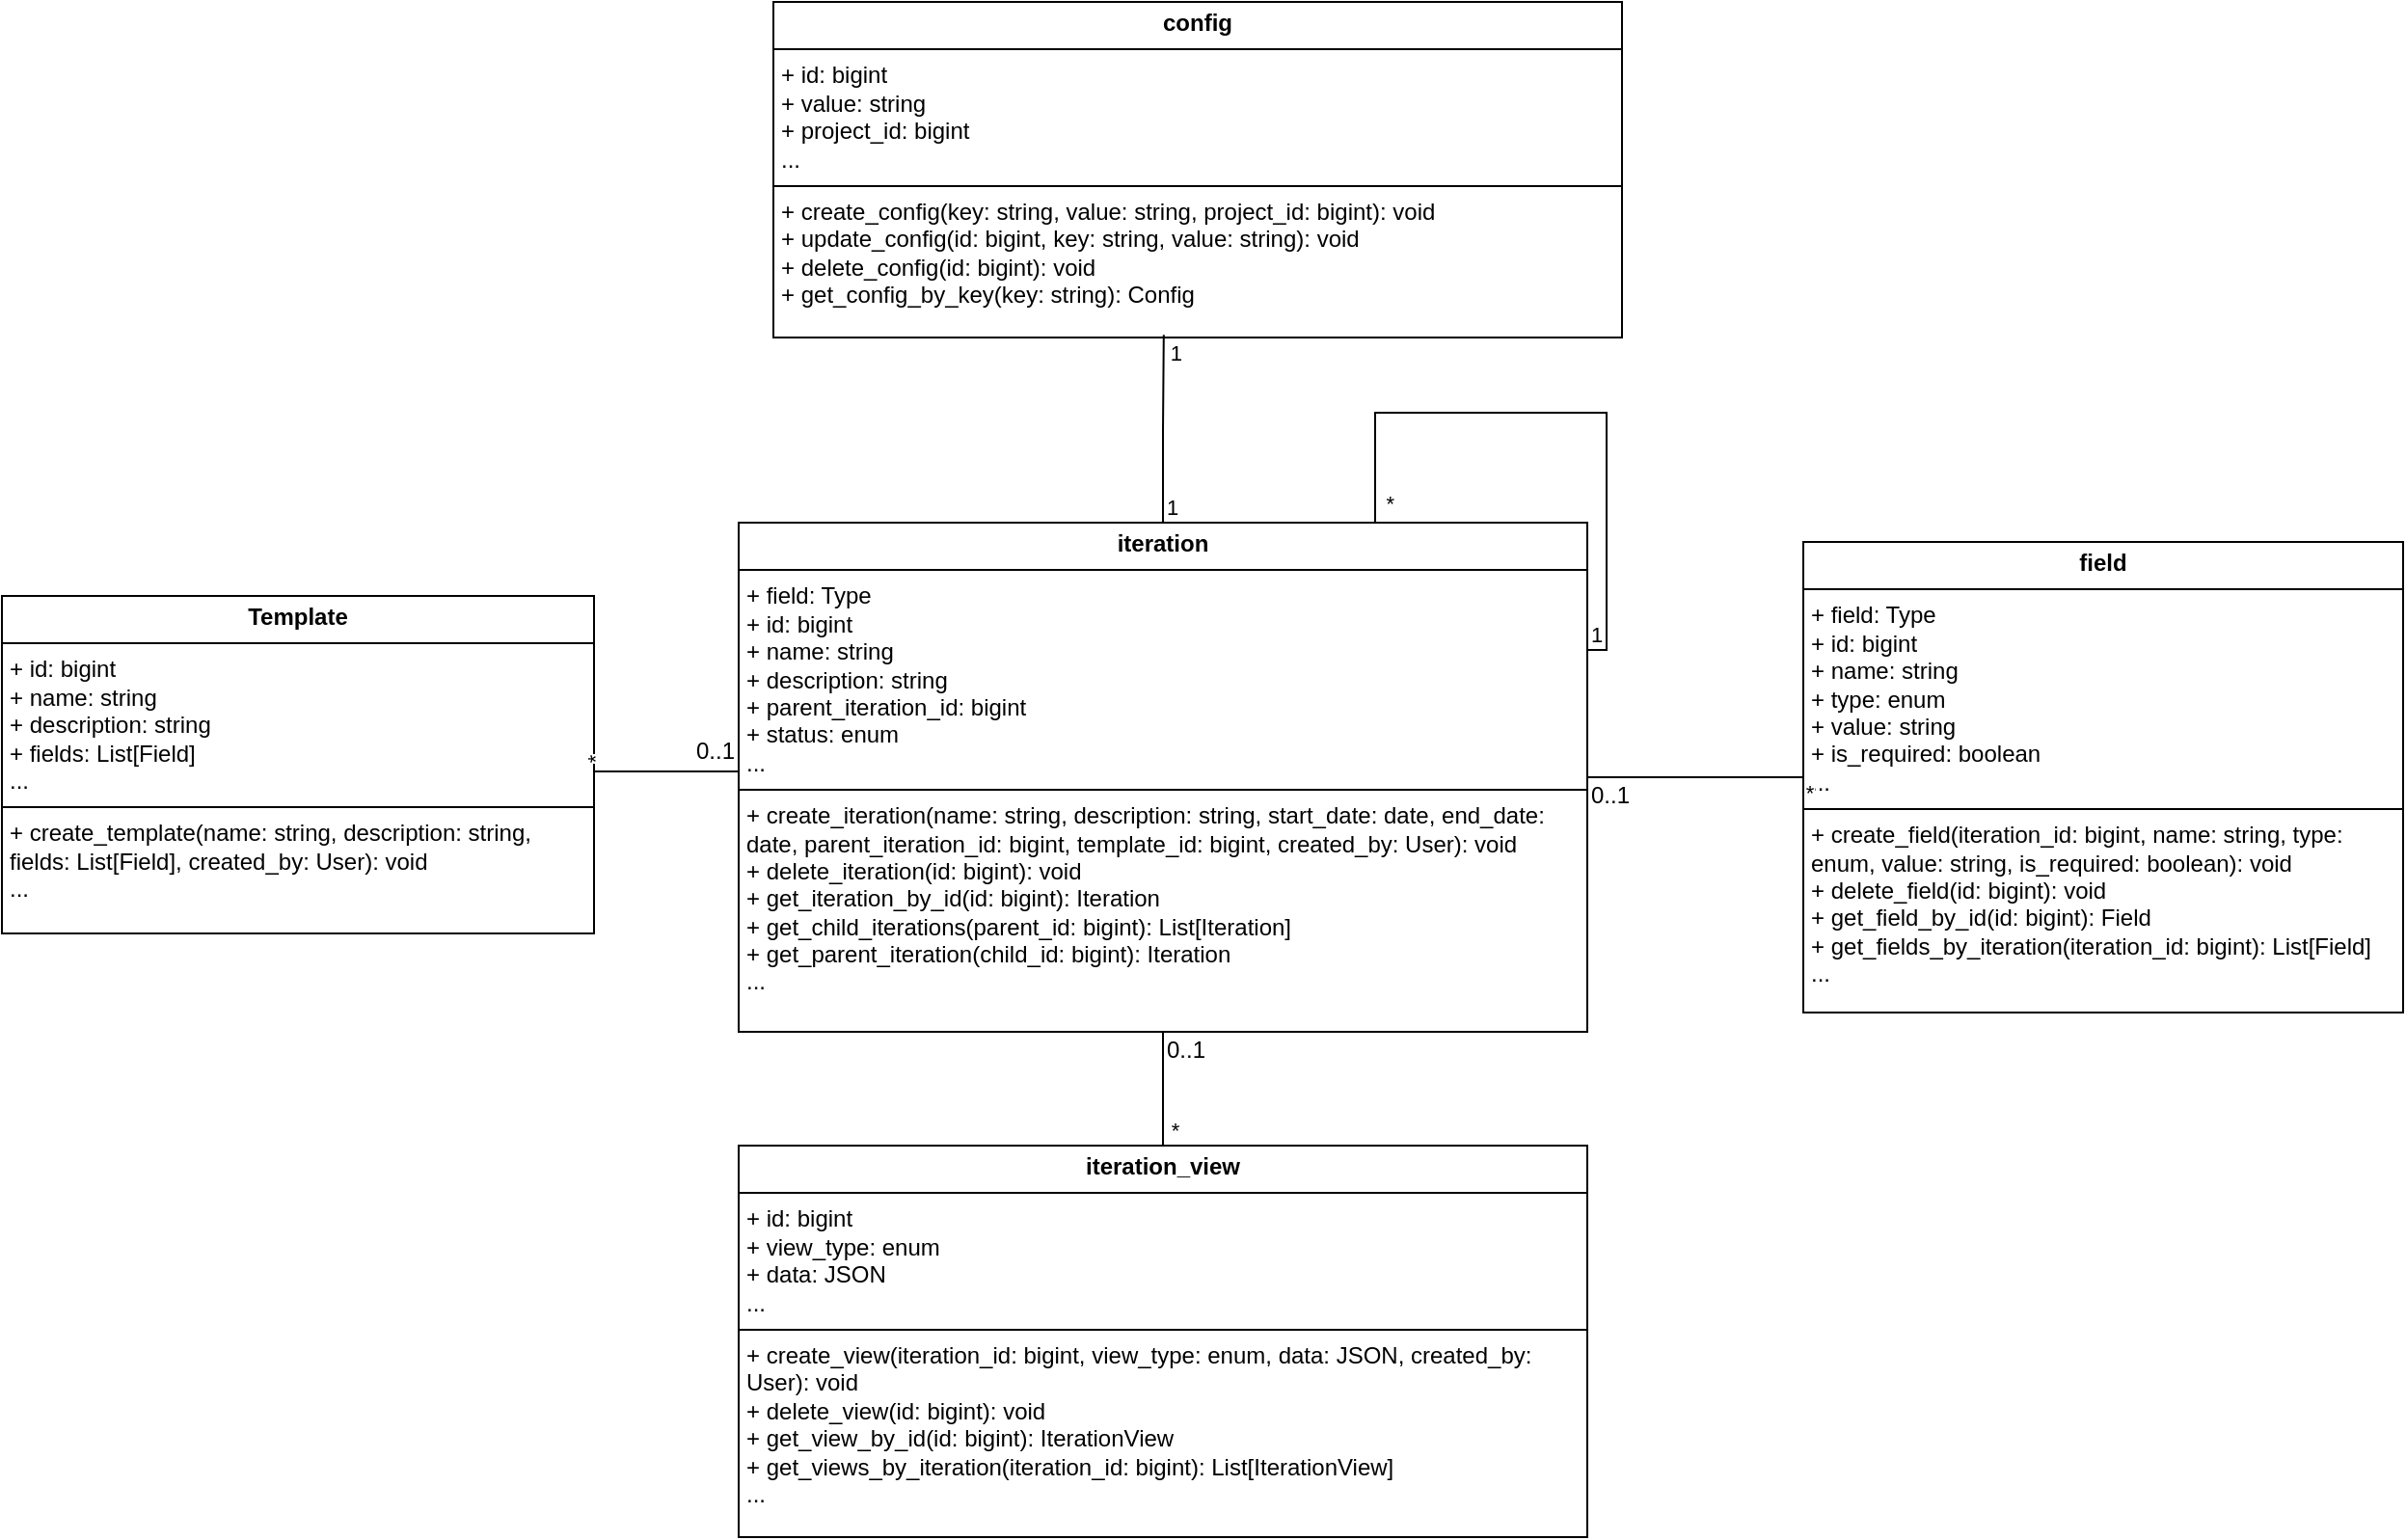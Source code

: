 <mxfile version="26.1.1">
  <diagram id="C5RBs43oDa-KdzZeNtuy" name="Page-1">
    <mxGraphModel dx="1061" dy="924" grid="0" gridSize="10" guides="1" tooltips="1" connect="1" arrows="1" fold="1" page="0" pageScale="1" pageWidth="827" pageHeight="1169" math="0" shadow="0">
      <root>
        <mxCell id="WIyWlLk6GJQsqaUBKTNV-0" />
        <mxCell id="WIyWlLk6GJQsqaUBKTNV-1" parent="WIyWlLk6GJQsqaUBKTNV-0" />
        <mxCell id="dC9somF3lRVfRo-FaVY6-0" value="&lt;p style=&quot;margin:0px;margin-top:4px;text-align:center;&quot;&gt;&lt;b&gt;iteration_view&lt;/b&gt;&lt;/p&gt;&lt;hr size=&quot;1&quot; style=&quot;border-style:solid;&quot;&gt;&lt;p style=&quot;margin:0px;margin-left:4px;&quot;&gt;&lt;span style=&quot;background-color: transparent; color: light-dark(rgb(0, 0, 0), rgb(255, 255, 255));&quot;&gt;+ id: bigint&lt;/span&gt;&lt;/p&gt;&lt;p style=&quot;margin:0px;margin-left:4px;&quot;&gt;+ view_type: enum&lt;/p&gt;&lt;p style=&quot;margin:0px;margin-left:4px;&quot;&gt;+ data: JSON&lt;/p&gt;&lt;p style=&quot;margin:0px;margin-left:4px;&quot;&gt;...&lt;/p&gt;&lt;hr size=&quot;1&quot; style=&quot;border-style:solid;&quot;&gt;&lt;p style=&quot;margin:0px;margin-left:4px;&quot;&gt;&lt;span style=&quot;background-color: transparent; color: light-dark(rgb(0, 0, 0), rgb(255, 255, 255));&quot;&gt;+ create_view(iteration_id: bigint, view_type: enum, data: JSON, created_by: User): void&lt;/span&gt;&lt;/p&gt;&lt;p style=&quot;margin:0px;margin-left:4px;&quot;&gt;&lt;span style=&quot;background-color: transparent; color: light-dark(rgb(0, 0, 0), rgb(255, 255, 255));&quot;&gt;+ delete_view(id: bigint): void&lt;/span&gt;&lt;/p&gt;&lt;p style=&quot;margin:0px;margin-left:4px;&quot;&gt;+ get_view_by_id(id: bigint): IterationView&lt;/p&gt;&lt;p style=&quot;margin:0px;margin-left:4px;&quot;&gt;+ get_views_by_iteration(iteration_id: bigint): List[IterationView]&lt;/p&gt;&lt;p style=&quot;margin:0px;margin-left:4px;&quot;&gt;...&lt;/p&gt;" style="verticalAlign=top;align=left;overflow=fill;html=1;whiteSpace=wrap;" vertex="1" parent="WIyWlLk6GJQsqaUBKTNV-1">
          <mxGeometry x="892" y="826" width="440" height="203" as="geometry" />
        </mxCell>
        <mxCell id="dC9somF3lRVfRo-FaVY6-1" value="&lt;p style=&quot;margin:0px;margin-top:4px;text-align:center;&quot;&gt;&lt;b&gt;iteration&lt;/b&gt;&lt;/p&gt;&lt;hr size=&quot;1&quot; style=&quot;border-style:solid;&quot;&gt;&lt;p style=&quot;margin:0px;margin-left:4px;&quot;&gt;+ field: Type&lt;/p&gt;&lt;p style=&quot;margin:0px;margin-left:4px;&quot;&gt;+ id: bigint&lt;/p&gt;&lt;p style=&quot;margin:0px;margin-left:4px;&quot;&gt;+ name: string&lt;/p&gt;&lt;p style=&quot;margin:0px;margin-left:4px;&quot;&gt;+ description: string&lt;/p&gt;&lt;p style=&quot;margin:0px;margin-left:4px;&quot;&gt;&lt;span style=&quot;background-color: transparent; color: light-dark(rgb(0, 0, 0), rgb(255, 255, 255));&quot;&gt;+ parent_iteration_id: bigint&lt;/span&gt;&lt;/p&gt;&lt;p style=&quot;margin:0px;margin-left:4px;&quot;&gt;+ status: enum&lt;/p&gt;&lt;p style=&quot;margin:0px;margin-left:4px;&quot;&gt;...&lt;/p&gt;&lt;hr size=&quot;1&quot; style=&quot;border-style:solid;&quot;&gt;&lt;p style=&quot;margin:0px;margin-left:4px;&quot;&gt;&lt;span style=&quot;background-color: transparent; color: light-dark(rgb(0, 0, 0), rgb(255, 255, 255));&quot;&gt;+ create_iteration(name: string, description: string, start_date: date, end_date: date, parent_iteration_id: bigint, template_id: bigint, created_by: User): void&lt;/span&gt;&lt;/p&gt;&lt;p style=&quot;margin:0px;margin-left:4px;&quot;&gt;&lt;span style=&quot;background-color: transparent; color: light-dark(rgb(0, 0, 0), rgb(255, 255, 255));&quot;&gt;+ delete_iteration(id: bigint): void&lt;/span&gt;&lt;/p&gt;&lt;p style=&quot;margin:0px;margin-left:4px;&quot;&gt;+ get_iteration_by_id(id: bigint): Iteration&lt;/p&gt;&lt;p style=&quot;margin:0px;margin-left:4px;&quot;&gt;+ get_child_iterations(parent_id: bigint): List[Iteration]&lt;/p&gt;&lt;p style=&quot;margin:0px;margin-left:4px;&quot;&gt;+ get_parent_iteration(child_id: bigint): Iteration&lt;/p&gt;&lt;p style=&quot;margin:0px;margin-left:4px;&quot;&gt;...&lt;/p&gt;" style="verticalAlign=top;align=left;overflow=fill;html=1;whiteSpace=wrap;" vertex="1" parent="WIyWlLk6GJQsqaUBKTNV-1">
          <mxGeometry x="892" y="503" width="440" height="264" as="geometry" />
        </mxCell>
        <mxCell id="dC9somF3lRVfRo-FaVY6-2" value="&lt;p style=&quot;margin:0px;margin-top:4px;text-align:center;&quot;&gt;&lt;b&gt;field&lt;/b&gt;&lt;/p&gt;&lt;hr size=&quot;1&quot; style=&quot;border-style:solid;&quot;&gt;&lt;p style=&quot;margin:0px;margin-left:4px;&quot;&gt;+ field: Type&lt;/p&gt;&lt;p style=&quot;margin:0px;margin-left:4px;&quot;&gt;+ id: bigint&lt;/p&gt;&lt;p style=&quot;margin:0px;margin-left:4px;&quot;&gt;+ name: string&lt;/p&gt;&lt;p style=&quot;margin:0px;margin-left:4px;&quot;&gt;+ type: enum&lt;/p&gt;&lt;p style=&quot;margin:0px;margin-left:4px;&quot;&gt;+ value: string&lt;/p&gt;&lt;p style=&quot;margin:0px;margin-left:4px;&quot;&gt;+ is_required: boolean&lt;/p&gt;&lt;p style=&quot;margin:0px;margin-left:4px;&quot;&gt;...&lt;/p&gt;&lt;hr size=&quot;1&quot; style=&quot;border-style:solid;&quot;&gt;&lt;p style=&quot;margin:0px;margin-left:4px;&quot;&gt;&lt;span style=&quot;background-color: transparent; color: light-dark(rgb(0, 0, 0), rgb(255, 255, 255));&quot;&gt;+ create_field(iteration_id: bigint, name: string, type: enum, value: string, is_required: boolean): void&lt;/span&gt;&lt;/p&gt;&lt;p style=&quot;margin:0px;margin-left:4px;&quot;&gt;+ delete_field(id: bigint): void&lt;/p&gt;&lt;p style=&quot;margin:0px;margin-left:4px;&quot;&gt;+ get_field_by_id(id: bigint): Field&lt;/p&gt;&lt;p style=&quot;margin:0px;margin-left:4px;&quot;&gt;+ get_fields_by_iteration(iteration_id: bigint): List[Field]&lt;/p&gt;&lt;p style=&quot;margin:0px;margin-left:4px;&quot;&gt;...&lt;/p&gt;" style="verticalAlign=top;align=left;overflow=fill;html=1;whiteSpace=wrap;" vertex="1" parent="WIyWlLk6GJQsqaUBKTNV-1">
          <mxGeometry x="1444" y="513" width="311" height="244" as="geometry" />
        </mxCell>
        <mxCell id="dC9somF3lRVfRo-FaVY6-3" value="" style="endArrow=none;shadow=0;strokeWidth=1;rounded=0;curved=0;endFill=1;edgeStyle=elbowEdgeStyle;elbow=vertical;entryX=0.5;entryY=0;entryDx=0;entryDy=0;exitX=0.5;exitY=1;exitDx=0;exitDy=0;startFill=0;" edge="1" parent="WIyWlLk6GJQsqaUBKTNV-1" source="dC9somF3lRVfRo-FaVY6-1" target="dC9somF3lRVfRo-FaVY6-0">
          <mxGeometry x="0.5" y="41" relative="1" as="geometry">
            <mxPoint x="997" y="216" as="sourcePoint" />
            <mxPoint x="1054" y="345" as="targetPoint" />
            <mxPoint x="-40" y="32" as="offset" />
          </mxGeometry>
        </mxCell>
        <mxCell id="dC9somF3lRVfRo-FaVY6-4" value="0..1" style="resizable=0;align=left;verticalAlign=bottom;labelBackgroundColor=none;fontSize=12;" connectable="0" vertex="1" parent="dC9somF3lRVfRo-FaVY6-3">
          <mxGeometry x="-1" relative="1" as="geometry">
            <mxPoint y="18" as="offset" />
          </mxGeometry>
        </mxCell>
        <mxCell id="dC9somF3lRVfRo-FaVY6-5" value="*" style="edgeLabel;html=1;align=center;verticalAlign=middle;resizable=0;points=[];" vertex="1" connectable="0" parent="dC9somF3lRVfRo-FaVY6-3">
          <mxGeometry x="0.566" y="-3" relative="1" as="geometry">
            <mxPoint x="9" y="5" as="offset" />
          </mxGeometry>
        </mxCell>
        <mxCell id="dC9somF3lRVfRo-FaVY6-6" value="&lt;p style=&quot;margin:0px;margin-top:4px;text-align:center;&quot;&gt;&lt;b&gt;config&lt;/b&gt;&lt;/p&gt;&lt;hr size=&quot;1&quot; style=&quot;border-style:solid;&quot;&gt;&lt;p style=&quot;margin:0px;margin-left:4px;&quot;&gt;&lt;span style=&quot;background-color: transparent; color: light-dark(rgb(0, 0, 0), rgb(255, 255, 255));&quot;&gt;+ id: bigint&lt;/span&gt;&lt;/p&gt;&lt;p style=&quot;margin:0px;margin-left:4px;&quot;&gt;&lt;span style=&quot;background-color: transparent; color: light-dark(rgb(0, 0, 0), rgb(255, 255, 255));&quot;&gt;+ value: string&lt;/span&gt;&lt;/p&gt;&lt;p style=&quot;margin:0px;margin-left:4px;&quot;&gt;+ project_id: bigint&lt;/p&gt;&lt;p style=&quot;margin:0px;margin-left:4px;&quot;&gt;...&lt;/p&gt;&lt;hr size=&quot;1&quot; style=&quot;border-style:solid;&quot;&gt;&lt;p style=&quot;margin:0px;margin-left:4px;&quot;&gt;&lt;span style=&quot;background-color: transparent; color: light-dark(rgb(0, 0, 0), rgb(255, 255, 255));&quot;&gt;+ create_config(key: string, value: string, project_id: bigint): void&lt;/span&gt;&lt;/p&gt;&lt;p style=&quot;margin:0px;margin-left:4px;&quot;&gt;+ update_config(id: bigint, key: string, value: string): void&lt;/p&gt;&lt;p style=&quot;margin:0px;margin-left:4px;&quot;&gt;+ delete_config(id: bigint): void&lt;/p&gt;&lt;p style=&quot;margin:0px;margin-left:4px;&quot;&gt;+ get_config_by_key(key: string): Config&lt;/p&gt;" style="verticalAlign=top;align=left;overflow=fill;html=1;whiteSpace=wrap;" vertex="1" parent="WIyWlLk6GJQsqaUBKTNV-1">
          <mxGeometry x="910" y="233" width="440" height="174" as="geometry" />
        </mxCell>
        <mxCell id="dC9somF3lRVfRo-FaVY6-7" value="&lt;p style=&quot;margin:0px;margin-top:4px;text-align:center;&quot;&gt;&lt;b&gt;Template&lt;/b&gt;&lt;/p&gt;&lt;hr size=&quot;1&quot; style=&quot;border-style:solid;&quot;&gt;&lt;p style=&quot;margin:0px;margin-left:4px;&quot;&gt;&lt;span style=&quot;background-color: transparent; color: light-dark(rgb(0, 0, 0), rgb(255, 255, 255));&quot;&gt;+ id: bigint&lt;/span&gt;&lt;/p&gt;&lt;p style=&quot;margin:0px;margin-left:4px;&quot;&gt;+ name: string&lt;/p&gt;&lt;p style=&quot;margin:0px;margin-left:4px;&quot;&gt;+ description: string&lt;/p&gt;&lt;p style=&quot;margin:0px;margin-left:4px;&quot;&gt;+ fields: List[Field]&lt;/p&gt;&lt;p style=&quot;margin:0px;margin-left:4px;&quot;&gt;...&lt;/p&gt;&lt;hr size=&quot;1&quot; style=&quot;border-style:solid;&quot;&gt;&lt;p style=&quot;margin:0px;margin-left:4px;&quot;&gt;&lt;span style=&quot;background-color: transparent; color: light-dark(rgb(0, 0, 0), rgb(255, 255, 255));&quot;&gt;+ create_template(name: string, description: string, fields: List[Field], created_by: User): void&lt;/span&gt;&lt;/p&gt;&lt;p style=&quot;margin:0px;margin-left:4px;&quot;&gt;&lt;span style=&quot;background-color: transparent; color: light-dark(rgb(0, 0, 0), rgb(255, 255, 255));&quot;&gt;...&lt;/span&gt;&lt;/p&gt;" style="verticalAlign=top;align=left;overflow=fill;html=1;whiteSpace=wrap;" vertex="1" parent="WIyWlLk6GJQsqaUBKTNV-1">
          <mxGeometry x="510" y="541" width="307" height="175" as="geometry" />
        </mxCell>
        <mxCell id="dC9somF3lRVfRo-FaVY6-8" value="" style="endArrow=none;shadow=0;strokeWidth=1;rounded=0;endFill=1;edgeStyle=orthogonalEdgeStyle;elbow=vertical;exitX=1;exitY=0.5;exitDx=0;exitDy=0;entryX=0;entryY=0.5;entryDx=0;entryDy=0;startFill=0;" edge="1" parent="WIyWlLk6GJQsqaUBKTNV-1" source="dC9somF3lRVfRo-FaVY6-1" target="dC9somF3lRVfRo-FaVY6-2">
          <mxGeometry x="0.5" y="41" relative="1" as="geometry">
            <mxPoint x="1052" y="498" as="sourcePoint" />
            <mxPoint x="1515" y="509" as="targetPoint" />
            <mxPoint x="-40" y="32" as="offset" />
          </mxGeometry>
        </mxCell>
        <mxCell id="dC9somF3lRVfRo-FaVY6-9" value="0..1" style="resizable=0;align=left;verticalAlign=bottom;labelBackgroundColor=none;fontSize=12;" connectable="0" vertex="1" parent="dC9somF3lRVfRo-FaVY6-8">
          <mxGeometry x="-1" relative="1" as="geometry">
            <mxPoint y="18" as="offset" />
          </mxGeometry>
        </mxCell>
        <mxCell id="dC9somF3lRVfRo-FaVY6-10" value="*" style="edgeLabel;html=1;align=center;verticalAlign=middle;resizable=0;points=[];" vertex="1" connectable="0" parent="dC9somF3lRVfRo-FaVY6-8">
          <mxGeometry x="0.566" y="-3" relative="1" as="geometry">
            <mxPoint x="27" y="5" as="offset" />
          </mxGeometry>
        </mxCell>
        <mxCell id="dC9somF3lRVfRo-FaVY6-11" value="" style="endArrow=none;html=1;edgeStyle=orthogonalEdgeStyle;rounded=0;entryX=0.46;entryY=0.992;entryDx=0;entryDy=0;entryPerimeter=0;exitX=0.5;exitY=0;exitDx=0;exitDy=0;" edge="1" parent="WIyWlLk6GJQsqaUBKTNV-1" source="dC9somF3lRVfRo-FaVY6-1" target="dC9somF3lRVfRo-FaVY6-6">
          <mxGeometry relative="1" as="geometry">
            <mxPoint x="905" y="467" as="sourcePoint" />
            <mxPoint x="1065" y="467" as="targetPoint" />
          </mxGeometry>
        </mxCell>
        <mxCell id="dC9somF3lRVfRo-FaVY6-12" value="1" style="edgeLabel;resizable=0;html=1;align=left;verticalAlign=bottom;" connectable="0" vertex="1" parent="dC9somF3lRVfRo-FaVY6-11">
          <mxGeometry x="-1" relative="1" as="geometry" />
        </mxCell>
        <mxCell id="dC9somF3lRVfRo-FaVY6-13" value="1" style="edgeLabel;resizable=0;html=1;align=right;verticalAlign=bottom;" connectable="0" vertex="1" parent="dC9somF3lRVfRo-FaVY6-11">
          <mxGeometry x="1" relative="1" as="geometry">
            <mxPoint x="10" y="18" as="offset" />
          </mxGeometry>
        </mxCell>
        <mxCell id="dC9somF3lRVfRo-FaVY6-14" value="" style="endArrow=none;shadow=0;strokeWidth=1;rounded=0;curved=0;endFill=1;edgeStyle=elbowEdgeStyle;elbow=vertical;entryX=1;entryY=0.5;entryDx=0;entryDy=0;exitX=0;exitY=0.5;exitDx=0;exitDy=0;startFill=0;" edge="1" parent="WIyWlLk6GJQsqaUBKTNV-1" source="dC9somF3lRVfRo-FaVY6-1" target="dC9somF3lRVfRo-FaVY6-7">
          <mxGeometry x="0.5" y="41" relative="1" as="geometry">
            <mxPoint x="1052" y="498" as="sourcePoint" />
            <mxPoint x="1052" y="598" as="targetPoint" />
            <mxPoint x="-40" y="32" as="offset" />
          </mxGeometry>
        </mxCell>
        <mxCell id="dC9somF3lRVfRo-FaVY6-15" value="*" style="edgeLabel;html=1;align=center;verticalAlign=middle;resizable=0;points=[];rotation=-90;" vertex="1" connectable="0" parent="dC9somF3lRVfRo-FaVY6-14">
          <mxGeometry x="0.566" y="-3" relative="1" as="geometry">
            <mxPoint x="-14" y="-3" as="offset" />
          </mxGeometry>
        </mxCell>
        <mxCell id="dC9somF3lRVfRo-FaVY6-16" value="0..1" style="resizable=0;align=left;verticalAlign=bottom;labelBackgroundColor=none;fontSize=12;" connectable="0" vertex="1" parent="dC9somF3lRVfRo-FaVY6-14">
          <mxGeometry x="-1" relative="1" as="geometry">
            <mxPoint x="-24" y="-5" as="offset" />
          </mxGeometry>
        </mxCell>
        <mxCell id="dC9somF3lRVfRo-FaVY6-17" value="" style="endArrow=none;html=1;edgeStyle=orthogonalEdgeStyle;rounded=0;exitX=1;exitY=0.25;exitDx=0;exitDy=0;endFill=0;entryX=0.75;entryY=0;entryDx=0;entryDy=0;startFill=0;" edge="1" parent="WIyWlLk6GJQsqaUBKTNV-1" source="dC9somF3lRVfRo-FaVY6-1" target="dC9somF3lRVfRo-FaVY6-1">
          <mxGeometry relative="1" as="geometry">
            <mxPoint x="1052" y="408" as="sourcePoint" />
            <mxPoint x="1241" y="400" as="targetPoint" />
            <Array as="points">
              <mxPoint x="1342" y="569" />
              <mxPoint x="1342" y="446" />
              <mxPoint x="1222" y="446" />
            </Array>
          </mxGeometry>
        </mxCell>
        <mxCell id="dC9somF3lRVfRo-FaVY6-18" value="1" style="edgeLabel;resizable=0;html=1;align=left;verticalAlign=bottom;" connectable="0" vertex="1" parent="dC9somF3lRVfRo-FaVY6-17">
          <mxGeometry x="-1" relative="1" as="geometry" />
        </mxCell>
        <mxCell id="dC9somF3lRVfRo-FaVY6-19" value="*" style="edgeLabel;resizable=0;html=1;align=right;verticalAlign=bottom;" connectable="0" vertex="1" parent="dC9somF3lRVfRo-FaVY6-17">
          <mxGeometry x="1" relative="1" as="geometry">
            <mxPoint x="10" y="-2" as="offset" />
          </mxGeometry>
        </mxCell>
      </root>
    </mxGraphModel>
  </diagram>
</mxfile>

